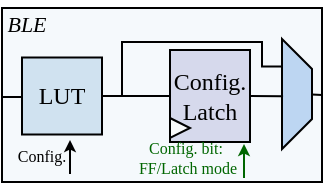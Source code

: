 <mxfile version="26.2.9">
  <diagram name="第 1 页" id="ScIdMJBZJtbjV2cv8jAA">
    <mxGraphModel dx="510" dy="303" grid="1" gridSize="10" guides="1" tooltips="1" connect="1" arrows="1" fold="1" page="1" pageScale="1" pageWidth="300" pageHeight="165" math="0" shadow="0">
      <root>
        <mxCell id="0" />
        <mxCell id="1" parent="0" />
        <mxCell id="NsenR0JHLSsDGOoAYdqC-1" value="" style="rounded=0;whiteSpace=wrap;html=1;strokeWidth=1;fillColor=#F5F9FC;" vertex="1" parent="1">
          <mxGeometry x="20" y="23" width="160" height="87" as="geometry" />
        </mxCell>
        <mxCell id="NsenR0JHLSsDGOoAYdqC-10" style="edgeStyle=orthogonalEdgeStyle;rounded=0;orthogonalLoop=1;jettySize=auto;html=1;entryX=0.25;entryY=1;entryDx=0;entryDy=0;endArrow=none;startFill=0;exitX=1;exitY=0.5;exitDx=0;exitDy=0;" edge="1" parent="1" source="NsenR0JHLSsDGOoAYdqC-5" target="NsenR0JHLSsDGOoAYdqC-7">
          <mxGeometry relative="1" as="geometry">
            <Array as="points">
              <mxPoint x="80" y="67" />
              <mxPoint x="80" y="40" />
              <mxPoint x="150" y="40" />
              <mxPoint x="150" y="52" />
            </Array>
          </mxGeometry>
        </mxCell>
        <mxCell id="NsenR0JHLSsDGOoAYdqC-5" value="&lt;font face=&quot;Times New Roman&quot;&gt;LUT&lt;/font&gt;" style="rounded=0;whiteSpace=wrap;html=1;fillColor=#D0E2F0;" vertex="1" parent="1">
          <mxGeometry x="30" y="47.75" width="40" height="38.5" as="geometry" />
        </mxCell>
        <mxCell id="NsenR0JHLSsDGOoAYdqC-6" value="&lt;font face=&quot;Times New Roman&quot;&gt;Config.&lt;/font&gt;&lt;div&gt;&lt;font face=&quot;Times New Roman&quot;&gt;Latch&lt;/font&gt;&lt;/div&gt;" style="rounded=0;whiteSpace=wrap;html=1;fillColor=#D6D9EC;" vertex="1" parent="1">
          <mxGeometry x="104" y="44" width="40" height="46" as="geometry" />
        </mxCell>
        <mxCell id="NsenR0JHLSsDGOoAYdqC-31" style="rounded=0;orthogonalLoop=1;jettySize=auto;html=1;entryX=1;entryY=0.5;entryDx=0;entryDy=0;endArrow=none;startFill=0;" edge="1" parent="1" source="NsenR0JHLSsDGOoAYdqC-7" target="NsenR0JHLSsDGOoAYdqC-1">
          <mxGeometry relative="1" as="geometry" />
        </mxCell>
        <mxCell id="NsenR0JHLSsDGOoAYdqC-7" value="" style="shape=trapezoid;perimeter=trapezoidPerimeter;whiteSpace=wrap;html=1;fixedSize=1;rotation=90;size=15;strokeWidth=1;fillColor=#BDD6F2;strokeColor=#000000;fontFamily=Times New Roman;" vertex="1" parent="1">
          <mxGeometry x="140" y="58.5" width="55" height="15" as="geometry" />
        </mxCell>
        <mxCell id="NsenR0JHLSsDGOoAYdqC-8" style="rounded=0;orthogonalLoop=1;jettySize=auto;html=1;entryX=0.52;entryY=0.965;entryDx=0;entryDy=0;entryPerimeter=0;endArrow=none;startFill=0;" edge="1" parent="1" source="NsenR0JHLSsDGOoAYdqC-6" target="NsenR0JHLSsDGOoAYdqC-7">
          <mxGeometry relative="1" as="geometry" />
        </mxCell>
        <mxCell id="NsenR0JHLSsDGOoAYdqC-9" value="" style="triangle;whiteSpace=wrap;html=1;strokeWidth=1;fillColor=light-dark(#f9fafb, #1d293b);strokeColor=#000000;fontFamily=Times New Roman;" vertex="1" parent="1">
          <mxGeometry x="104" y="78" width="10" height="10" as="geometry" />
        </mxCell>
        <mxCell id="NsenR0JHLSsDGOoAYdqC-11" style="rounded=0;orthogonalLoop=1;jettySize=auto;html=1;entryX=0;entryY=0.5;entryDx=0;entryDy=0;endArrow=none;startFill=0;exitX=1;exitY=0.5;exitDx=0;exitDy=0;" edge="1" parent="1" source="NsenR0JHLSsDGOoAYdqC-5" target="NsenR0JHLSsDGOoAYdqC-6">
          <mxGeometry relative="1" as="geometry" />
        </mxCell>
        <mxCell id="NsenR0JHLSsDGOoAYdqC-12" value="&lt;div style=&quot;line-height: 80%;&quot;&gt;&lt;font face=&quot;Times New Roman&quot; style=&quot;line-height: 80%; font-size: 8px; color: rgb(0, 102, 0);&quot;&gt;Config. bit:&amp;nbsp;&lt;/font&gt;&lt;div&gt;&lt;span style=&quot;font-family: &amp;quot;Times New Roman&amp;quot;; background-color: transparent; line-height: 80%;&quot;&gt;&lt;font style=&quot;font-size: 8px; color: rgb(0, 102, 0);&quot;&gt;FF/Latch mode&lt;/font&gt;&lt;/span&gt;&lt;/div&gt;&lt;/div&gt;" style="text;html=1;align=center;verticalAlign=middle;whiteSpace=wrap;rounded=0;" vertex="1" parent="1">
          <mxGeometry x="73" y="83" width="80" height="30" as="geometry" />
        </mxCell>
        <mxCell id="NsenR0JHLSsDGOoAYdqC-14" value="" style="endArrow=classic;html=1;rounded=0;strokeColor=#006600;endSize=3;" edge="1" parent="1">
          <mxGeometry width="50" height="50" relative="1" as="geometry">
            <mxPoint x="141" y="108" as="sourcePoint" />
            <mxPoint x="141" y="91" as="targetPoint" />
          </mxGeometry>
        </mxCell>
        <mxCell id="NsenR0JHLSsDGOoAYdqC-15" value="&lt;div style=&quot;line-height: 80%;&quot;&gt;&lt;font face=&quot;Times New Roman&quot; style=&quot;line-height: 80%; font-size: 8px;&quot;&gt;&lt;font style=&quot;color: rgb(0, 0, 0);&quot;&gt;Config.&amp;nbsp;&lt;/font&gt;&lt;br&gt;&lt;/font&gt;&lt;/div&gt;" style="text;html=1;align=center;verticalAlign=middle;whiteSpace=wrap;rounded=0;" vertex="1" parent="1">
          <mxGeometry x="21" y="86.25" width="40" height="20" as="geometry" />
        </mxCell>
        <mxCell id="NsenR0JHLSsDGOoAYdqC-16" value="" style="endArrow=classic;html=1;rounded=0;strokeColor=#000000;endSize=3;" edge="1" parent="1">
          <mxGeometry width="50" height="50" relative="1" as="geometry">
            <mxPoint x="54" y="106" as="sourcePoint" />
            <mxPoint x="54" y="89" as="targetPoint" />
          </mxGeometry>
        </mxCell>
        <mxCell id="NsenR0JHLSsDGOoAYdqC-29" value="&lt;div style=&quot;line-height: 80%;&quot;&gt;&lt;font face=&quot;Times New Roman&quot; style=&quot;line-height: 80%; font-size: 11px;&quot;&gt;&lt;i&gt;BLE&lt;/i&gt;&lt;/font&gt;&lt;/div&gt;" style="text;html=1;align=center;verticalAlign=middle;whiteSpace=wrap;rounded=0;" vertex="1" parent="1">
          <mxGeometry x="21" y="19" width="23" height="24" as="geometry" />
        </mxCell>
        <mxCell id="NsenR0JHLSsDGOoAYdqC-33" style="rounded=0;orthogonalLoop=1;jettySize=auto;html=1;entryX=0;entryY=0.5;entryDx=0;entryDy=0;endArrow=none;startFill=0;" edge="1" parent="1">
          <mxGeometry relative="1" as="geometry">
            <mxPoint x="30" y="67.5" as="sourcePoint" />
            <mxPoint x="20" y="67.5" as="targetPoint" />
          </mxGeometry>
        </mxCell>
      </root>
    </mxGraphModel>
  </diagram>
</mxfile>
